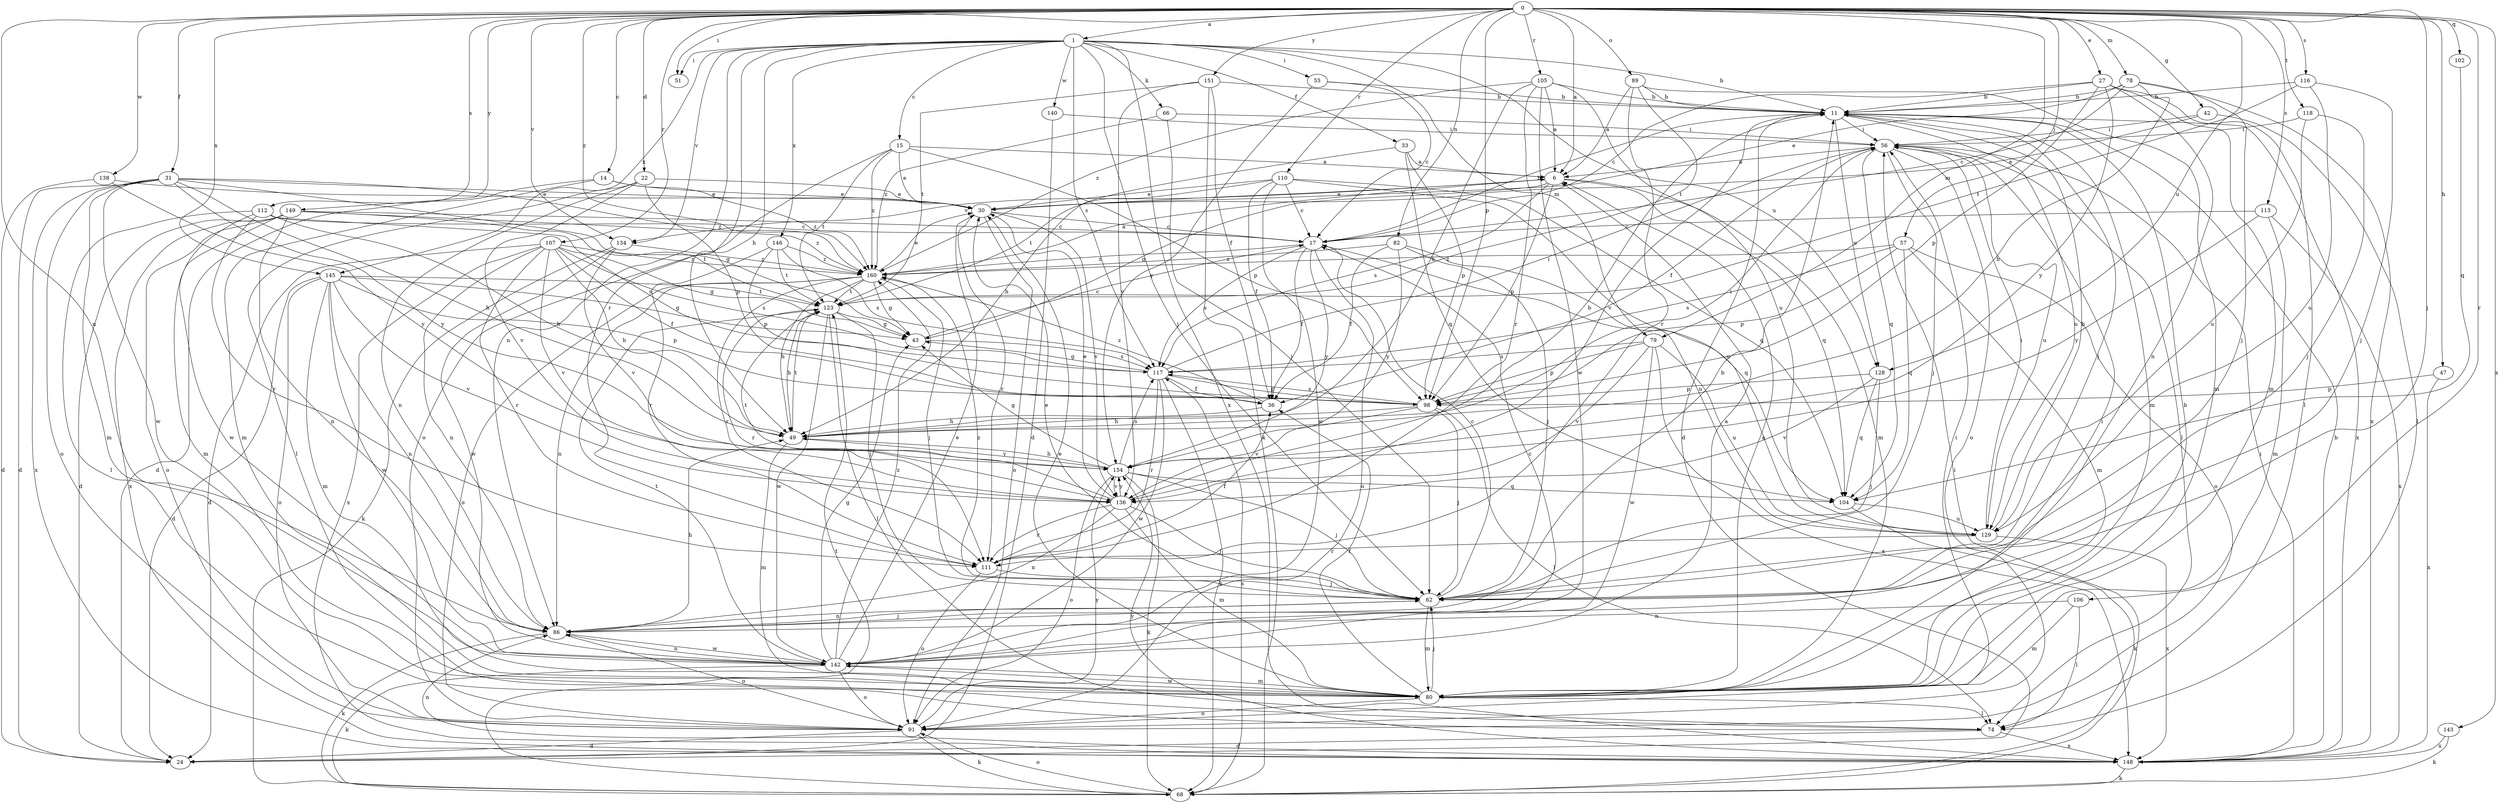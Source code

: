 strict digraph  {
0;
1;
6;
11;
14;
15;
17;
22;
24;
27;
30;
31;
33;
36;
42;
43;
47;
49;
51;
55;
56;
57;
62;
66;
68;
74;
78;
79;
80;
82;
86;
89;
91;
98;
102;
104;
105;
106;
107;
110;
111;
112;
113;
116;
117;
118;
123;
128;
129;
134;
136;
138;
140;
142;
143;
145;
146;
148;
149;
151;
154;
160;
0 -> 1  [label=a];
0 -> 6  [label=a];
0 -> 14  [label=c];
0 -> 22  [label=d];
0 -> 27  [label=e];
0 -> 31  [label=f];
0 -> 42  [label=g];
0 -> 47  [label=h];
0 -> 51  [label=i];
0 -> 57  [label=j];
0 -> 62  [label=j];
0 -> 78  [label=m];
0 -> 79  [label=m];
0 -> 82  [label=n];
0 -> 86  [label=n];
0 -> 89  [label=o];
0 -> 98  [label=p];
0 -> 102  [label=q];
0 -> 105  [label=r];
0 -> 106  [label=r];
0 -> 107  [label=r];
0 -> 110  [label=r];
0 -> 112  [label=s];
0 -> 113  [label=s];
0 -> 116  [label=s];
0 -> 118  [label=t];
0 -> 128  [label=u];
0 -> 134  [label=v];
0 -> 138  [label=w];
0 -> 143  [label=x];
0 -> 145  [label=x];
0 -> 149  [label=y];
0 -> 151  [label=y];
0 -> 160  [label=z];
1 -> 11  [label=b];
1 -> 15  [label=c];
1 -> 33  [label=f];
1 -> 49  [label=h];
1 -> 51  [label=i];
1 -> 55  [label=i];
1 -> 62  [label=j];
1 -> 66  [label=k];
1 -> 79  [label=m];
1 -> 86  [label=n];
1 -> 111  [label=r];
1 -> 117  [label=s];
1 -> 128  [label=u];
1 -> 134  [label=v];
1 -> 140  [label=w];
1 -> 145  [label=x];
1 -> 146  [label=x];
1 -> 148  [label=x];
6 -> 30  [label=e];
6 -> 43  [label=g];
6 -> 80  [label=m];
6 -> 98  [label=p];
6 -> 104  [label=q];
6 -> 117  [label=s];
6 -> 134  [label=v];
11 -> 24  [label=d];
11 -> 56  [label=i];
11 -> 62  [label=j];
11 -> 80  [label=m];
11 -> 128  [label=u];
11 -> 129  [label=u];
11 -> 136  [label=v];
11 -> 148  [label=x];
14 -> 24  [label=d];
14 -> 30  [label=e];
14 -> 80  [label=m];
14 -> 160  [label=z];
15 -> 6  [label=a];
15 -> 30  [label=e];
15 -> 91  [label=o];
15 -> 98  [label=p];
15 -> 123  [label=t];
15 -> 160  [label=z];
17 -> 11  [label=b];
17 -> 36  [label=f];
17 -> 91  [label=o];
17 -> 117  [label=s];
17 -> 129  [label=u];
17 -> 154  [label=y];
17 -> 160  [label=z];
22 -> 30  [label=e];
22 -> 74  [label=l];
22 -> 86  [label=n];
22 -> 98  [label=p];
22 -> 136  [label=v];
27 -> 11  [label=b];
27 -> 17  [label=c];
27 -> 74  [label=l];
27 -> 80  [label=m];
27 -> 86  [label=n];
27 -> 98  [label=p];
27 -> 154  [label=y];
30 -> 17  [label=c];
30 -> 91  [label=o];
30 -> 111  [label=r];
30 -> 136  [label=v];
31 -> 24  [label=d];
31 -> 30  [label=e];
31 -> 43  [label=g];
31 -> 49  [label=h];
31 -> 80  [label=m];
31 -> 91  [label=o];
31 -> 142  [label=w];
31 -> 148  [label=x];
31 -> 154  [label=y];
31 -> 160  [label=z];
33 -> 6  [label=a];
33 -> 49  [label=h];
33 -> 98  [label=p];
33 -> 104  [label=q];
36 -> 49  [label=h];
36 -> 160  [label=z];
42 -> 30  [label=e];
42 -> 56  [label=i];
42 -> 74  [label=l];
43 -> 17  [label=c];
43 -> 117  [label=s];
47 -> 98  [label=p];
47 -> 148  [label=x];
49 -> 56  [label=i];
49 -> 80  [label=m];
49 -> 123  [label=t];
49 -> 154  [label=y];
55 -> 11  [label=b];
55 -> 17  [label=c];
55 -> 154  [label=y];
56 -> 6  [label=a];
56 -> 36  [label=f];
56 -> 62  [label=j];
56 -> 74  [label=l];
56 -> 91  [label=o];
56 -> 104  [label=q];
56 -> 129  [label=u];
57 -> 80  [label=m];
57 -> 91  [label=o];
57 -> 98  [label=p];
57 -> 104  [label=q];
57 -> 117  [label=s];
57 -> 160  [label=z];
62 -> 17  [label=c];
62 -> 30  [label=e];
62 -> 80  [label=m];
62 -> 86  [label=n];
62 -> 160  [label=z];
66 -> 56  [label=i];
66 -> 62  [label=j];
66 -> 160  [label=z];
68 -> 56  [label=i];
68 -> 91  [label=o];
68 -> 117  [label=s];
68 -> 123  [label=t];
74 -> 24  [label=d];
74 -> 148  [label=x];
78 -> 11  [label=b];
78 -> 17  [label=c];
78 -> 30  [label=e];
78 -> 49  [label=h];
78 -> 62  [label=j];
78 -> 148  [label=x];
79 -> 98  [label=p];
79 -> 117  [label=s];
79 -> 129  [label=u];
79 -> 136  [label=v];
79 -> 142  [label=w];
79 -> 148  [label=x];
80 -> 6  [label=a];
80 -> 11  [label=b];
80 -> 30  [label=e];
80 -> 36  [label=f];
80 -> 56  [label=i];
80 -> 62  [label=j];
80 -> 74  [label=l];
80 -> 91  [label=o];
80 -> 142  [label=w];
82 -> 36  [label=f];
82 -> 62  [label=j];
82 -> 104  [label=q];
82 -> 154  [label=y];
82 -> 160  [label=z];
86 -> 11  [label=b];
86 -> 49  [label=h];
86 -> 62  [label=j];
86 -> 68  [label=k];
86 -> 91  [label=o];
86 -> 142  [label=w];
89 -> 6  [label=a];
89 -> 11  [label=b];
89 -> 80  [label=m];
89 -> 111  [label=r];
89 -> 123  [label=t];
91 -> 24  [label=d];
91 -> 56  [label=i];
91 -> 68  [label=k];
91 -> 154  [label=y];
98 -> 49  [label=h];
98 -> 62  [label=j];
98 -> 74  [label=l];
98 -> 117  [label=s];
98 -> 136  [label=v];
102 -> 104  [label=q];
104 -> 68  [label=k];
104 -> 129  [label=u];
105 -> 6  [label=a];
105 -> 11  [label=b];
105 -> 49  [label=h];
105 -> 111  [label=r];
105 -> 129  [label=u];
105 -> 142  [label=w];
105 -> 160  [label=z];
106 -> 74  [label=l];
106 -> 80  [label=m];
106 -> 86  [label=n];
107 -> 24  [label=d];
107 -> 36  [label=f];
107 -> 43  [label=g];
107 -> 49  [label=h];
107 -> 86  [label=n];
107 -> 111  [label=r];
107 -> 117  [label=s];
107 -> 136  [label=v];
107 -> 148  [label=x];
107 -> 160  [label=z];
110 -> 17  [label=c];
110 -> 30  [label=e];
110 -> 36  [label=f];
110 -> 104  [label=q];
110 -> 123  [label=t];
110 -> 129  [label=u];
110 -> 142  [label=w];
111 -> 36  [label=f];
111 -> 62  [label=j];
111 -> 91  [label=o];
112 -> 17  [label=c];
112 -> 49  [label=h];
112 -> 74  [label=l];
112 -> 111  [label=r];
112 -> 117  [label=s];
112 -> 142  [label=w];
113 -> 17  [label=c];
113 -> 80  [label=m];
113 -> 148  [label=x];
113 -> 154  [label=y];
116 -> 11  [label=b];
116 -> 62  [label=j];
116 -> 123  [label=t];
116 -> 129  [label=u];
117 -> 36  [label=f];
117 -> 43  [label=g];
117 -> 56  [label=i];
117 -> 68  [label=k];
117 -> 98  [label=p];
117 -> 111  [label=r];
117 -> 142  [label=w];
118 -> 56  [label=i];
118 -> 62  [label=j];
118 -> 129  [label=u];
123 -> 43  [label=g];
123 -> 49  [label=h];
123 -> 62  [label=j];
123 -> 74  [label=l];
123 -> 111  [label=r];
123 -> 142  [label=w];
128 -> 62  [label=j];
128 -> 98  [label=p];
128 -> 104  [label=q];
128 -> 136  [label=v];
129 -> 11  [label=b];
129 -> 56  [label=i];
129 -> 111  [label=r];
129 -> 148  [label=x];
134 -> 68  [label=k];
134 -> 136  [label=v];
134 -> 142  [label=w];
134 -> 160  [label=z];
136 -> 11  [label=b];
136 -> 30  [label=e];
136 -> 62  [label=j];
136 -> 80  [label=m];
136 -> 86  [label=n];
136 -> 111  [label=r];
136 -> 123  [label=t];
136 -> 154  [label=y];
138 -> 24  [label=d];
138 -> 30  [label=e];
138 -> 154  [label=y];
140 -> 24  [label=d];
140 -> 56  [label=i];
142 -> 6  [label=a];
142 -> 17  [label=c];
142 -> 30  [label=e];
142 -> 43  [label=g];
142 -> 68  [label=k];
142 -> 80  [label=m];
142 -> 86  [label=n];
142 -> 91  [label=o];
142 -> 123  [label=t];
142 -> 160  [label=z];
143 -> 68  [label=k];
143 -> 148  [label=x];
145 -> 24  [label=d];
145 -> 43  [label=g];
145 -> 80  [label=m];
145 -> 86  [label=n];
145 -> 91  [label=o];
145 -> 98  [label=p];
145 -> 123  [label=t];
145 -> 136  [label=v];
145 -> 142  [label=w];
146 -> 98  [label=p];
146 -> 111  [label=r];
146 -> 117  [label=s];
146 -> 123  [label=t];
146 -> 160  [label=z];
148 -> 11  [label=b];
148 -> 56  [label=i];
148 -> 68  [label=k];
148 -> 86  [label=n];
148 -> 154  [label=y];
149 -> 17  [label=c];
149 -> 24  [label=d];
149 -> 80  [label=m];
149 -> 86  [label=n];
149 -> 91  [label=o];
149 -> 123  [label=t];
149 -> 148  [label=x];
149 -> 160  [label=z];
151 -> 11  [label=b];
151 -> 36  [label=f];
151 -> 68  [label=k];
151 -> 123  [label=t];
151 -> 136  [label=v];
154 -> 43  [label=g];
154 -> 49  [label=h];
154 -> 62  [label=j];
154 -> 68  [label=k];
154 -> 91  [label=o];
154 -> 104  [label=q];
154 -> 117  [label=s];
154 -> 136  [label=v];
160 -> 6  [label=a];
160 -> 30  [label=e];
160 -> 43  [label=g];
160 -> 49  [label=h];
160 -> 62  [label=j];
160 -> 86  [label=n];
160 -> 91  [label=o];
160 -> 111  [label=r];
160 -> 123  [label=t];
}
